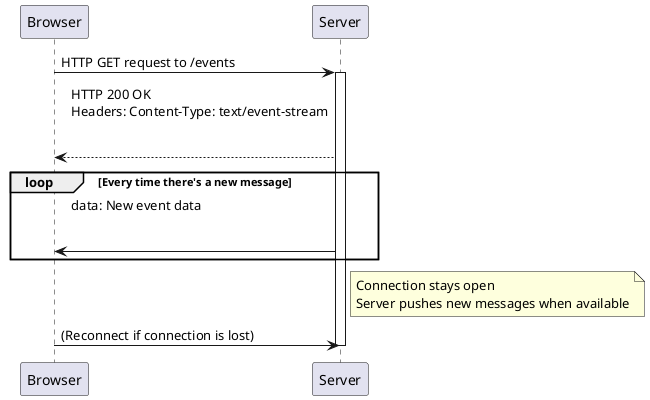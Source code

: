 @startuml
participant Browser
participant Server

Browser->Server: HTTP GET request to /events
activate Server
Server-->Browser: HTTP 200 OK \nHeaders: Content-Type: text/event-stream\n\n
loop Every time there's a new message
    Server->Browser: data: New event data\n\n
end
note right of Server: Connection stays open\nServer pushes new messages when available
Browser->Server: (Reconnect if connection is lost)
deactivate Server
@enduml
